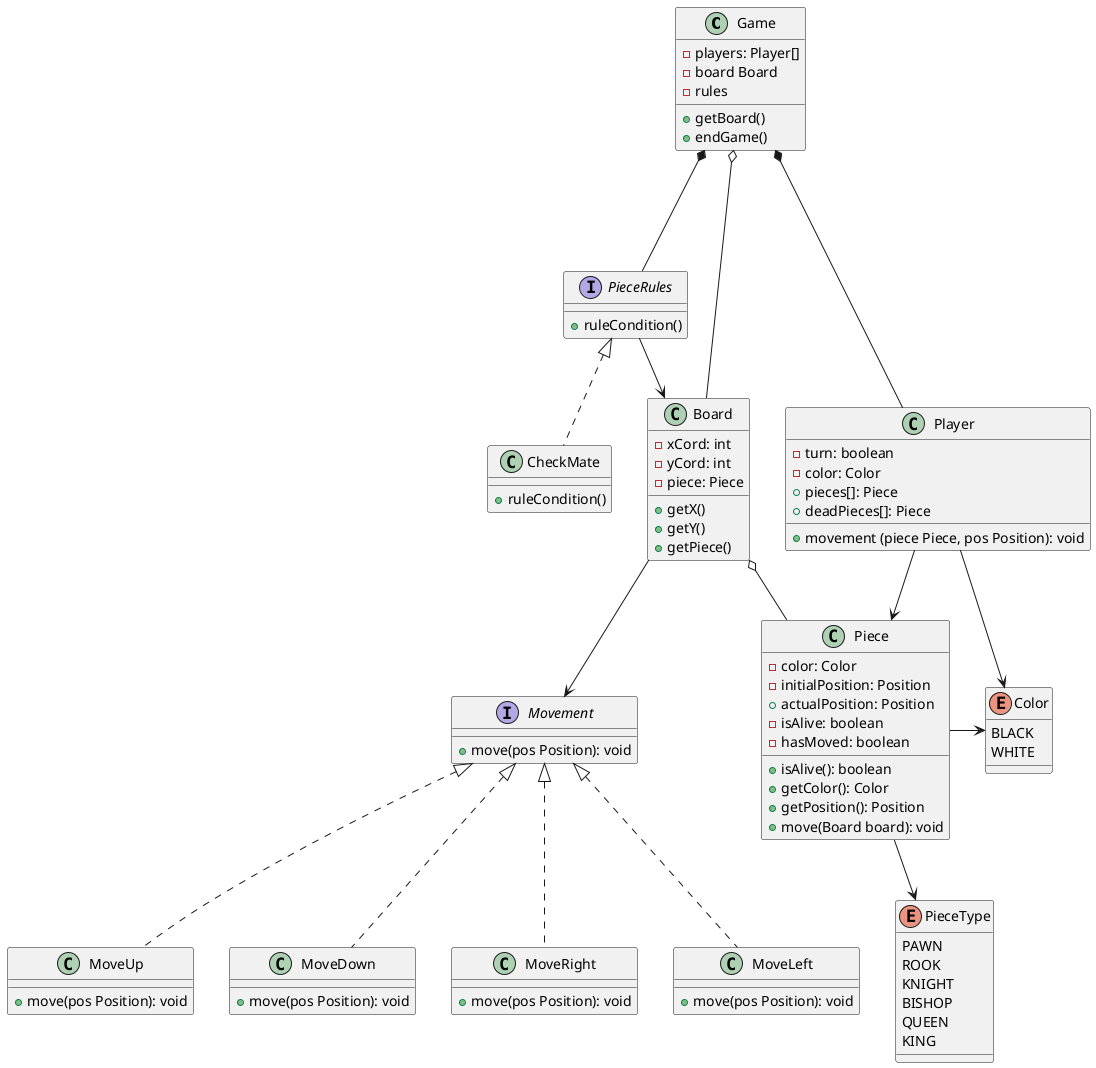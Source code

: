 @startuml
'https://plantuml.com/class-diagram

class Game{
        - players: Player[]
        - board Board
        - rules
        + getBoard()
        + endGame()
}

interface PieceRules{
        + ruleCondition()
}

class CheckMate implements PieceRules{
        + ruleCondition()
}

class Piece{
        - color: Color
        - initialPosition: Position
        + actualPosition: Position
        - isAlive: boolean
        - hasMoved: boolean
        + isAlive(): boolean
        + getColor(): Color
        + getPosition(): Position
        + move(Board board): void
}

class Board {
        - xCord: int
        - yCord: int
        - piece: Piece
        + getX()
        + getY()
        + getPiece()
}

class Player {
        - turn: boolean
        - color: Color
        + pieces[]: Piece
        + deadPieces[]: Piece
        + movement (piece Piece, pos Position): void
}

Enum Color {
        BLACK
        WHITE
}

Enum PieceType  {
        PAWN
        ROOK
        KNIGHT
        BISHOP
        QUEEN
        KING
}


interface Movement {
        + move(pos Position): void

}

class MoveUp implements Movement{
        + move(pos Position): void
}

class MoveDown implements Movement{
        + move(pos Position): void
}

class MoveRight implements Movement{
        + move(pos Position): void
}

class MoveLeft implements Movement{
        + move(pos Position): void
}


Player --> Color
Board --> Movement
PieceRules--> Board
Player --> Piece
Board o-- Piece
Piece -> Color
Game *--- PieceRules
Game *--- Player
Game o--- Board
Piece --> PieceType
@enduml